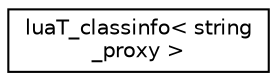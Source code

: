 digraph "Graphical Class Hierarchy"
{
 // LATEX_PDF_SIZE
  edge [fontname="Helvetica",fontsize="10",labelfontname="Helvetica",labelfontsize="10"];
  node [fontname="Helvetica",fontsize="10",shape=record];
  rankdir="LR";
  Node0 [label="luaT_classinfo\< string\l_proxy \>",height=0.2,width=0.4,color="black", fillcolor="white", style="filled",URL="$structluaT__classinfo_3_01string__proxy_01_4.html",tooltip=" "];
}
